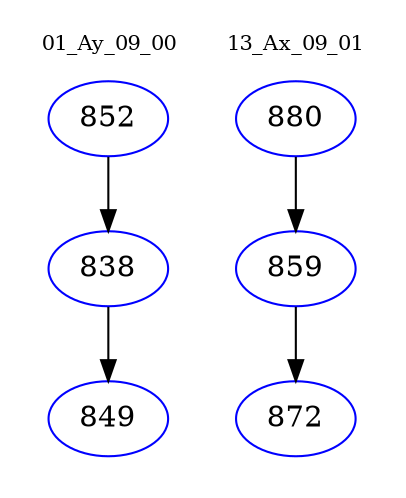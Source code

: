 digraph{
subgraph cluster_0 {
color = white
label = "01_Ay_09_00";
fontsize=10;
T0_852 [label="852", color="blue"]
T0_852 -> T0_838 [color="black"]
T0_838 [label="838", color="blue"]
T0_838 -> T0_849 [color="black"]
T0_849 [label="849", color="blue"]
}
subgraph cluster_1 {
color = white
label = "13_Ax_09_01";
fontsize=10;
T1_880 [label="880", color="blue"]
T1_880 -> T1_859 [color="black"]
T1_859 [label="859", color="blue"]
T1_859 -> T1_872 [color="black"]
T1_872 [label="872", color="blue"]
}
}
